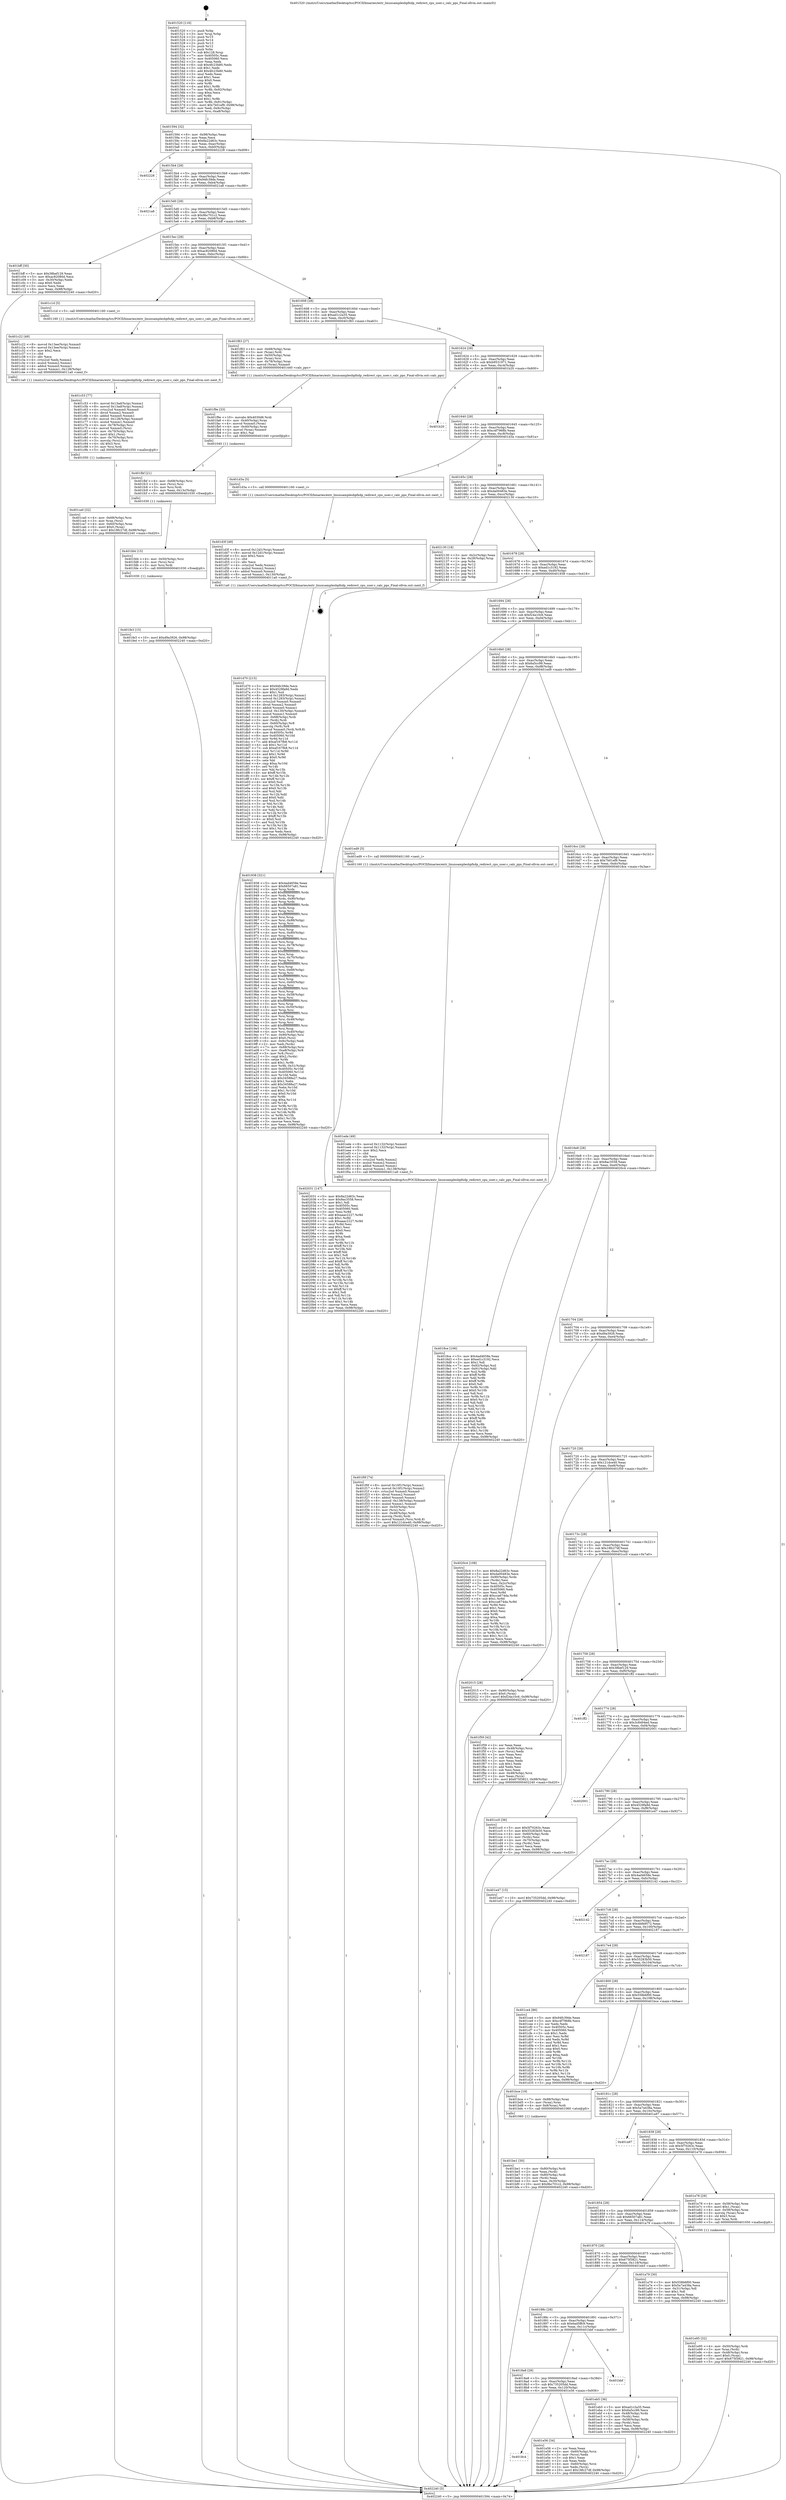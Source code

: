 digraph "0x401520" {
  label = "0x401520 (/mnt/c/Users/mathe/Desktop/tcc/POCII/binaries/extr_linuxsamplesbpfxdp_redirect_cpu_user.c_calc_pps_Final-ollvm.out::main(0))"
  labelloc = "t"
  node[shape=record]

  Entry [label="",width=0.3,height=0.3,shape=circle,fillcolor=black,style=filled]
  "0x401594" [label="{
     0x401594 [32]\l
     | [instrs]\l
     &nbsp;&nbsp;0x401594 \<+6\>: mov -0x98(%rbp),%eax\l
     &nbsp;&nbsp;0x40159a \<+2\>: mov %eax,%ecx\l
     &nbsp;&nbsp;0x40159c \<+6\>: sub $0x8a22d63c,%ecx\l
     &nbsp;&nbsp;0x4015a2 \<+6\>: mov %eax,-0xac(%rbp)\l
     &nbsp;&nbsp;0x4015a8 \<+6\>: mov %ecx,-0xb0(%rbp)\l
     &nbsp;&nbsp;0x4015ae \<+6\>: je 0000000000402228 \<main+0xd08\>\l
  }"]
  "0x402228" [label="{
     0x402228\l
  }", style=dashed]
  "0x4015b4" [label="{
     0x4015b4 [28]\l
     | [instrs]\l
     &nbsp;&nbsp;0x4015b4 \<+5\>: jmp 00000000004015b9 \<main+0x99\>\l
     &nbsp;&nbsp;0x4015b9 \<+6\>: mov -0xac(%rbp),%eax\l
     &nbsp;&nbsp;0x4015bf \<+5\>: sub $0x94fc39de,%eax\l
     &nbsp;&nbsp;0x4015c4 \<+6\>: mov %eax,-0xb4(%rbp)\l
     &nbsp;&nbsp;0x4015ca \<+6\>: je 00000000004021a8 \<main+0xc88\>\l
  }"]
  Exit [label="",width=0.3,height=0.3,shape=circle,fillcolor=black,style=filled,peripheries=2]
  "0x4021a8" [label="{
     0x4021a8\l
  }", style=dashed]
  "0x4015d0" [label="{
     0x4015d0 [28]\l
     | [instrs]\l
     &nbsp;&nbsp;0x4015d0 \<+5\>: jmp 00000000004015d5 \<main+0xb5\>\l
     &nbsp;&nbsp;0x4015d5 \<+6\>: mov -0xac(%rbp),%eax\l
     &nbsp;&nbsp;0x4015db \<+5\>: sub $0x9bc701c2,%eax\l
     &nbsp;&nbsp;0x4015e0 \<+6\>: mov %eax,-0xb8(%rbp)\l
     &nbsp;&nbsp;0x4015e6 \<+6\>: je 0000000000401bff \<main+0x6df\>\l
  }"]
  "0x401fe3" [label="{
     0x401fe3 [15]\l
     | [instrs]\l
     &nbsp;&nbsp;0x401fe3 \<+10\>: movl $0xd9a3926,-0x98(%rbp)\l
     &nbsp;&nbsp;0x401fed \<+5\>: jmp 0000000000402240 \<main+0xd20\>\l
  }"]
  "0x401bff" [label="{
     0x401bff [30]\l
     | [instrs]\l
     &nbsp;&nbsp;0x401bff \<+5\>: mov $0x38bef129,%eax\l
     &nbsp;&nbsp;0x401c04 \<+5\>: mov $0xac82080d,%ecx\l
     &nbsp;&nbsp;0x401c09 \<+3\>: mov -0x30(%rbp),%edx\l
     &nbsp;&nbsp;0x401c0c \<+3\>: cmp $0x0,%edx\l
     &nbsp;&nbsp;0x401c0f \<+3\>: cmove %ecx,%eax\l
     &nbsp;&nbsp;0x401c12 \<+6\>: mov %eax,-0x98(%rbp)\l
     &nbsp;&nbsp;0x401c18 \<+5\>: jmp 0000000000402240 \<main+0xd20\>\l
  }"]
  "0x4015ec" [label="{
     0x4015ec [28]\l
     | [instrs]\l
     &nbsp;&nbsp;0x4015ec \<+5\>: jmp 00000000004015f1 \<main+0xd1\>\l
     &nbsp;&nbsp;0x4015f1 \<+6\>: mov -0xac(%rbp),%eax\l
     &nbsp;&nbsp;0x4015f7 \<+5\>: sub $0xac82080d,%eax\l
     &nbsp;&nbsp;0x4015fc \<+6\>: mov %eax,-0xbc(%rbp)\l
     &nbsp;&nbsp;0x401602 \<+6\>: je 0000000000401c1d \<main+0x6fd\>\l
  }"]
  "0x401fd4" [label="{
     0x401fd4 [15]\l
     | [instrs]\l
     &nbsp;&nbsp;0x401fd4 \<+4\>: mov -0x50(%rbp),%rsi\l
     &nbsp;&nbsp;0x401fd8 \<+3\>: mov (%rsi),%rsi\l
     &nbsp;&nbsp;0x401fdb \<+3\>: mov %rsi,%rdi\l
     &nbsp;&nbsp;0x401fde \<+5\>: call 0000000000401030 \<free@plt\>\l
     | [calls]\l
     &nbsp;&nbsp;0x401030 \{1\} (unknown)\l
  }"]
  "0x401c1d" [label="{
     0x401c1d [5]\l
     | [instrs]\l
     &nbsp;&nbsp;0x401c1d \<+5\>: call 0000000000401160 \<next_i\>\l
     | [calls]\l
     &nbsp;&nbsp;0x401160 \{1\} (/mnt/c/Users/mathe/Desktop/tcc/POCII/binaries/extr_linuxsamplesbpfxdp_redirect_cpu_user.c_calc_pps_Final-ollvm.out::next_i)\l
  }"]
  "0x401608" [label="{
     0x401608 [28]\l
     | [instrs]\l
     &nbsp;&nbsp;0x401608 \<+5\>: jmp 000000000040160d \<main+0xed\>\l
     &nbsp;&nbsp;0x40160d \<+6\>: mov -0xac(%rbp),%eax\l
     &nbsp;&nbsp;0x401613 \<+5\>: sub $0xad1c2a35,%eax\l
     &nbsp;&nbsp;0x401618 \<+6\>: mov %eax,-0xc0(%rbp)\l
     &nbsp;&nbsp;0x40161e \<+6\>: je 0000000000401f83 \<main+0xa63\>\l
  }"]
  "0x401fbf" [label="{
     0x401fbf [21]\l
     | [instrs]\l
     &nbsp;&nbsp;0x401fbf \<+4\>: mov -0x68(%rbp),%rsi\l
     &nbsp;&nbsp;0x401fc3 \<+3\>: mov (%rsi),%rsi\l
     &nbsp;&nbsp;0x401fc6 \<+3\>: mov %rsi,%rdi\l
     &nbsp;&nbsp;0x401fc9 \<+6\>: mov %eax,-0x13c(%rbp)\l
     &nbsp;&nbsp;0x401fcf \<+5\>: call 0000000000401030 \<free@plt\>\l
     | [calls]\l
     &nbsp;&nbsp;0x401030 \{1\} (unknown)\l
  }"]
  "0x401f83" [label="{
     0x401f83 [27]\l
     | [instrs]\l
     &nbsp;&nbsp;0x401f83 \<+4\>: mov -0x68(%rbp),%rax\l
     &nbsp;&nbsp;0x401f87 \<+3\>: mov (%rax),%rdi\l
     &nbsp;&nbsp;0x401f8a \<+4\>: mov -0x50(%rbp),%rax\l
     &nbsp;&nbsp;0x401f8e \<+3\>: mov (%rax),%rsi\l
     &nbsp;&nbsp;0x401f91 \<+4\>: mov -0x78(%rbp),%rax\l
     &nbsp;&nbsp;0x401f95 \<+4\>: movsd (%rax),%xmm0\l
     &nbsp;&nbsp;0x401f99 \<+5\>: call 0000000000401440 \<calc_pps\>\l
     | [calls]\l
     &nbsp;&nbsp;0x401440 \{1\} (/mnt/c/Users/mathe/Desktop/tcc/POCII/binaries/extr_linuxsamplesbpfxdp_redirect_cpu_user.c_calc_pps_Final-ollvm.out::calc_pps)\l
  }"]
  "0x401624" [label="{
     0x401624 [28]\l
     | [instrs]\l
     &nbsp;&nbsp;0x401624 \<+5\>: jmp 0000000000401629 \<main+0x109\>\l
     &nbsp;&nbsp;0x401629 \<+6\>: mov -0xac(%rbp),%eax\l
     &nbsp;&nbsp;0x40162f \<+5\>: sub $0xb9531971,%eax\l
     &nbsp;&nbsp;0x401634 \<+6\>: mov %eax,-0xc4(%rbp)\l
     &nbsp;&nbsp;0x40163a \<+6\>: je 0000000000401b20 \<main+0x600\>\l
  }"]
  "0x401f9e" [label="{
     0x401f9e [33]\l
     | [instrs]\l
     &nbsp;&nbsp;0x401f9e \<+10\>: movabs $0x4030d6,%rdi\l
     &nbsp;&nbsp;0x401fa8 \<+4\>: mov -0x40(%rbp),%rax\l
     &nbsp;&nbsp;0x401fac \<+4\>: movsd %xmm0,(%rax)\l
     &nbsp;&nbsp;0x401fb0 \<+4\>: mov -0x40(%rbp),%rax\l
     &nbsp;&nbsp;0x401fb4 \<+4\>: movsd (%rax),%xmm0\l
     &nbsp;&nbsp;0x401fb8 \<+2\>: mov $0x1,%al\l
     &nbsp;&nbsp;0x401fba \<+5\>: call 0000000000401040 \<printf@plt\>\l
     | [calls]\l
     &nbsp;&nbsp;0x401040 \{1\} (unknown)\l
  }"]
  "0x401b20" [label="{
     0x401b20\l
  }", style=dashed]
  "0x401640" [label="{
     0x401640 [28]\l
     | [instrs]\l
     &nbsp;&nbsp;0x401640 \<+5\>: jmp 0000000000401645 \<main+0x125\>\l
     &nbsp;&nbsp;0x401645 \<+6\>: mov -0xac(%rbp),%eax\l
     &nbsp;&nbsp;0x40164b \<+5\>: sub $0xc4f7968b,%eax\l
     &nbsp;&nbsp;0x401650 \<+6\>: mov %eax,-0xc8(%rbp)\l
     &nbsp;&nbsp;0x401656 \<+6\>: je 0000000000401d3a \<main+0x81a\>\l
  }"]
  "0x401f0f" [label="{
     0x401f0f [74]\l
     | [instrs]\l
     &nbsp;&nbsp;0x401f0f \<+8\>: movsd 0x10f1(%rip),%xmm1\l
     &nbsp;&nbsp;0x401f17 \<+8\>: movsd 0x10f1(%rip),%xmm2\l
     &nbsp;&nbsp;0x401f1f \<+4\>: cvtss2sd %xmm0,%xmm0\l
     &nbsp;&nbsp;0x401f23 \<+4\>: divsd %xmm2,%xmm0\l
     &nbsp;&nbsp;0x401f27 \<+4\>: addsd %xmm0,%xmm1\l
     &nbsp;&nbsp;0x401f2b \<+8\>: movsd -0x138(%rbp),%xmm0\l
     &nbsp;&nbsp;0x401f33 \<+4\>: mulsd %xmm1,%xmm0\l
     &nbsp;&nbsp;0x401f37 \<+4\>: mov -0x50(%rbp),%rsi\l
     &nbsp;&nbsp;0x401f3b \<+3\>: mov (%rsi),%rsi\l
     &nbsp;&nbsp;0x401f3e \<+4\>: mov -0x48(%rbp),%rdi\l
     &nbsp;&nbsp;0x401f42 \<+3\>: movslq (%rdi),%rdi\l
     &nbsp;&nbsp;0x401f45 \<+5\>: movsd %xmm0,(%rsi,%rdi,8)\l
     &nbsp;&nbsp;0x401f4a \<+10\>: movl $0x121dce40,-0x98(%rbp)\l
     &nbsp;&nbsp;0x401f54 \<+5\>: jmp 0000000000402240 \<main+0xd20\>\l
  }"]
  "0x401d3a" [label="{
     0x401d3a [5]\l
     | [instrs]\l
     &nbsp;&nbsp;0x401d3a \<+5\>: call 0000000000401160 \<next_i\>\l
     | [calls]\l
     &nbsp;&nbsp;0x401160 \{1\} (/mnt/c/Users/mathe/Desktop/tcc/POCII/binaries/extr_linuxsamplesbpfxdp_redirect_cpu_user.c_calc_pps_Final-ollvm.out::next_i)\l
  }"]
  "0x40165c" [label="{
     0x40165c [28]\l
     | [instrs]\l
     &nbsp;&nbsp;0x40165c \<+5\>: jmp 0000000000401661 \<main+0x141\>\l
     &nbsp;&nbsp;0x401661 \<+6\>: mov -0xac(%rbp),%eax\l
     &nbsp;&nbsp;0x401667 \<+5\>: sub $0xda00483e,%eax\l
     &nbsp;&nbsp;0x40166c \<+6\>: mov %eax,-0xcc(%rbp)\l
     &nbsp;&nbsp;0x401672 \<+6\>: je 0000000000402130 \<main+0xc10\>\l
  }"]
  "0x401ede" [label="{
     0x401ede [49]\l
     | [instrs]\l
     &nbsp;&nbsp;0x401ede \<+8\>: movsd 0x1132(%rip),%xmm0\l
     &nbsp;&nbsp;0x401ee6 \<+8\>: movsd 0x1132(%rip),%xmm1\l
     &nbsp;&nbsp;0x401eee \<+5\>: mov $0x2,%ecx\l
     &nbsp;&nbsp;0x401ef3 \<+1\>: cltd\l
     &nbsp;&nbsp;0x401ef4 \<+2\>: idiv %ecx\l
     &nbsp;&nbsp;0x401ef6 \<+4\>: cvtsi2sd %edx,%xmm2\l
     &nbsp;&nbsp;0x401efa \<+4\>: mulsd %xmm2,%xmm1\l
     &nbsp;&nbsp;0x401efe \<+4\>: addsd %xmm0,%xmm1\l
     &nbsp;&nbsp;0x401f02 \<+8\>: movsd %xmm1,-0x138(%rbp)\l
     &nbsp;&nbsp;0x401f0a \<+5\>: call 00000000004011a0 \<next_f\>\l
     | [calls]\l
     &nbsp;&nbsp;0x4011a0 \{1\} (/mnt/c/Users/mathe/Desktop/tcc/POCII/binaries/extr_linuxsamplesbpfxdp_redirect_cpu_user.c_calc_pps_Final-ollvm.out::next_f)\l
  }"]
  "0x402130" [label="{
     0x402130 [18]\l
     | [instrs]\l
     &nbsp;&nbsp;0x402130 \<+3\>: mov -0x2c(%rbp),%eax\l
     &nbsp;&nbsp;0x402133 \<+4\>: lea -0x28(%rbp),%rsp\l
     &nbsp;&nbsp;0x402137 \<+1\>: pop %rbx\l
     &nbsp;&nbsp;0x402138 \<+2\>: pop %r12\l
     &nbsp;&nbsp;0x40213a \<+2\>: pop %r13\l
     &nbsp;&nbsp;0x40213c \<+2\>: pop %r14\l
     &nbsp;&nbsp;0x40213e \<+2\>: pop %r15\l
     &nbsp;&nbsp;0x402140 \<+1\>: pop %rbp\l
     &nbsp;&nbsp;0x402141 \<+1\>: ret\l
  }"]
  "0x401678" [label="{
     0x401678 [28]\l
     | [instrs]\l
     &nbsp;&nbsp;0x401678 \<+5\>: jmp 000000000040167d \<main+0x15d\>\l
     &nbsp;&nbsp;0x40167d \<+6\>: mov -0xac(%rbp),%eax\l
     &nbsp;&nbsp;0x401683 \<+5\>: sub $0xed1c3192,%eax\l
     &nbsp;&nbsp;0x401688 \<+6\>: mov %eax,-0xd0(%rbp)\l
     &nbsp;&nbsp;0x40168e \<+6\>: je 0000000000401938 \<main+0x418\>\l
  }"]
  "0x401e95" [label="{
     0x401e95 [32]\l
     | [instrs]\l
     &nbsp;&nbsp;0x401e95 \<+4\>: mov -0x50(%rbp),%rdi\l
     &nbsp;&nbsp;0x401e99 \<+3\>: mov %rax,(%rdi)\l
     &nbsp;&nbsp;0x401e9c \<+4\>: mov -0x48(%rbp),%rax\l
     &nbsp;&nbsp;0x401ea0 \<+6\>: movl $0x0,(%rax)\l
     &nbsp;&nbsp;0x401ea6 \<+10\>: movl $0x675f3821,-0x98(%rbp)\l
     &nbsp;&nbsp;0x401eb0 \<+5\>: jmp 0000000000402240 \<main+0xd20\>\l
  }"]
  "0x401938" [label="{
     0x401938 [321]\l
     | [instrs]\l
     &nbsp;&nbsp;0x401938 \<+5\>: mov $0x4ad4658e,%eax\l
     &nbsp;&nbsp;0x40193d \<+5\>: mov $0x66507a81,%ecx\l
     &nbsp;&nbsp;0x401942 \<+3\>: mov %rsp,%rdx\l
     &nbsp;&nbsp;0x401945 \<+4\>: add $0xfffffffffffffff0,%rdx\l
     &nbsp;&nbsp;0x401949 \<+3\>: mov %rdx,%rsp\l
     &nbsp;&nbsp;0x40194c \<+7\>: mov %rdx,-0x90(%rbp)\l
     &nbsp;&nbsp;0x401953 \<+3\>: mov %rsp,%rdx\l
     &nbsp;&nbsp;0x401956 \<+4\>: add $0xfffffffffffffff0,%rdx\l
     &nbsp;&nbsp;0x40195a \<+3\>: mov %rdx,%rsp\l
     &nbsp;&nbsp;0x40195d \<+3\>: mov %rsp,%rsi\l
     &nbsp;&nbsp;0x401960 \<+4\>: add $0xfffffffffffffff0,%rsi\l
     &nbsp;&nbsp;0x401964 \<+3\>: mov %rsi,%rsp\l
     &nbsp;&nbsp;0x401967 \<+7\>: mov %rsi,-0x88(%rbp)\l
     &nbsp;&nbsp;0x40196e \<+3\>: mov %rsp,%rsi\l
     &nbsp;&nbsp;0x401971 \<+4\>: add $0xfffffffffffffff0,%rsi\l
     &nbsp;&nbsp;0x401975 \<+3\>: mov %rsi,%rsp\l
     &nbsp;&nbsp;0x401978 \<+4\>: mov %rsi,-0x80(%rbp)\l
     &nbsp;&nbsp;0x40197c \<+3\>: mov %rsp,%rsi\l
     &nbsp;&nbsp;0x40197f \<+4\>: add $0xfffffffffffffff0,%rsi\l
     &nbsp;&nbsp;0x401983 \<+3\>: mov %rsi,%rsp\l
     &nbsp;&nbsp;0x401986 \<+4\>: mov %rsi,-0x78(%rbp)\l
     &nbsp;&nbsp;0x40198a \<+3\>: mov %rsp,%rsi\l
     &nbsp;&nbsp;0x40198d \<+4\>: add $0xfffffffffffffff0,%rsi\l
     &nbsp;&nbsp;0x401991 \<+3\>: mov %rsi,%rsp\l
     &nbsp;&nbsp;0x401994 \<+4\>: mov %rsi,-0x70(%rbp)\l
     &nbsp;&nbsp;0x401998 \<+3\>: mov %rsp,%rsi\l
     &nbsp;&nbsp;0x40199b \<+4\>: add $0xfffffffffffffff0,%rsi\l
     &nbsp;&nbsp;0x40199f \<+3\>: mov %rsi,%rsp\l
     &nbsp;&nbsp;0x4019a2 \<+4\>: mov %rsi,-0x68(%rbp)\l
     &nbsp;&nbsp;0x4019a6 \<+3\>: mov %rsp,%rsi\l
     &nbsp;&nbsp;0x4019a9 \<+4\>: add $0xfffffffffffffff0,%rsi\l
     &nbsp;&nbsp;0x4019ad \<+3\>: mov %rsi,%rsp\l
     &nbsp;&nbsp;0x4019b0 \<+4\>: mov %rsi,-0x60(%rbp)\l
     &nbsp;&nbsp;0x4019b4 \<+3\>: mov %rsp,%rsi\l
     &nbsp;&nbsp;0x4019b7 \<+4\>: add $0xfffffffffffffff0,%rsi\l
     &nbsp;&nbsp;0x4019bb \<+3\>: mov %rsi,%rsp\l
     &nbsp;&nbsp;0x4019be \<+4\>: mov %rsi,-0x58(%rbp)\l
     &nbsp;&nbsp;0x4019c2 \<+3\>: mov %rsp,%rsi\l
     &nbsp;&nbsp;0x4019c5 \<+4\>: add $0xfffffffffffffff0,%rsi\l
     &nbsp;&nbsp;0x4019c9 \<+3\>: mov %rsi,%rsp\l
     &nbsp;&nbsp;0x4019cc \<+4\>: mov %rsi,-0x50(%rbp)\l
     &nbsp;&nbsp;0x4019d0 \<+3\>: mov %rsp,%rsi\l
     &nbsp;&nbsp;0x4019d3 \<+4\>: add $0xfffffffffffffff0,%rsi\l
     &nbsp;&nbsp;0x4019d7 \<+3\>: mov %rsi,%rsp\l
     &nbsp;&nbsp;0x4019da \<+4\>: mov %rsi,-0x48(%rbp)\l
     &nbsp;&nbsp;0x4019de \<+3\>: mov %rsp,%rsi\l
     &nbsp;&nbsp;0x4019e1 \<+4\>: add $0xfffffffffffffff0,%rsi\l
     &nbsp;&nbsp;0x4019e5 \<+3\>: mov %rsi,%rsp\l
     &nbsp;&nbsp;0x4019e8 \<+4\>: mov %rsi,-0x40(%rbp)\l
     &nbsp;&nbsp;0x4019ec \<+7\>: mov -0x90(%rbp),%rsi\l
     &nbsp;&nbsp;0x4019f3 \<+6\>: movl $0x0,(%rsi)\l
     &nbsp;&nbsp;0x4019f9 \<+6\>: mov -0x9c(%rbp),%edi\l
     &nbsp;&nbsp;0x4019ff \<+2\>: mov %edi,(%rdx)\l
     &nbsp;&nbsp;0x401a01 \<+7\>: mov -0x88(%rbp),%rsi\l
     &nbsp;&nbsp;0x401a08 \<+7\>: mov -0xa8(%rbp),%r8\l
     &nbsp;&nbsp;0x401a0f \<+3\>: mov %r8,(%rsi)\l
     &nbsp;&nbsp;0x401a12 \<+3\>: cmpl $0x2,(%rdx)\l
     &nbsp;&nbsp;0x401a15 \<+4\>: setne %r9b\l
     &nbsp;&nbsp;0x401a19 \<+4\>: and $0x1,%r9b\l
     &nbsp;&nbsp;0x401a1d \<+4\>: mov %r9b,-0x31(%rbp)\l
     &nbsp;&nbsp;0x401a21 \<+8\>: mov 0x40505c,%r10d\l
     &nbsp;&nbsp;0x401a29 \<+8\>: mov 0x405060,%r11d\l
     &nbsp;&nbsp;0x401a31 \<+3\>: mov %r10d,%ebx\l
     &nbsp;&nbsp;0x401a34 \<+6\>: sub $0x34588a27,%ebx\l
     &nbsp;&nbsp;0x401a3a \<+3\>: sub $0x1,%ebx\l
     &nbsp;&nbsp;0x401a3d \<+6\>: add $0x34588a27,%ebx\l
     &nbsp;&nbsp;0x401a43 \<+4\>: imul %ebx,%r10d\l
     &nbsp;&nbsp;0x401a47 \<+4\>: and $0x1,%r10d\l
     &nbsp;&nbsp;0x401a4b \<+4\>: cmp $0x0,%r10d\l
     &nbsp;&nbsp;0x401a4f \<+4\>: sete %r9b\l
     &nbsp;&nbsp;0x401a53 \<+4\>: cmp $0xa,%r11d\l
     &nbsp;&nbsp;0x401a57 \<+4\>: setl %r14b\l
     &nbsp;&nbsp;0x401a5b \<+3\>: mov %r9b,%r15b\l
     &nbsp;&nbsp;0x401a5e \<+3\>: and %r14b,%r15b\l
     &nbsp;&nbsp;0x401a61 \<+3\>: xor %r14b,%r9b\l
     &nbsp;&nbsp;0x401a64 \<+3\>: or %r9b,%r15b\l
     &nbsp;&nbsp;0x401a67 \<+4\>: test $0x1,%r15b\l
     &nbsp;&nbsp;0x401a6b \<+3\>: cmovne %ecx,%eax\l
     &nbsp;&nbsp;0x401a6e \<+6\>: mov %eax,-0x98(%rbp)\l
     &nbsp;&nbsp;0x401a74 \<+5\>: jmp 0000000000402240 \<main+0xd20\>\l
  }"]
  "0x401694" [label="{
     0x401694 [28]\l
     | [instrs]\l
     &nbsp;&nbsp;0x401694 \<+5\>: jmp 0000000000401699 \<main+0x179\>\l
     &nbsp;&nbsp;0x401699 \<+6\>: mov -0xac(%rbp),%eax\l
     &nbsp;&nbsp;0x40169f \<+5\>: sub $0xf24a10c6,%eax\l
     &nbsp;&nbsp;0x4016a4 \<+6\>: mov %eax,-0xd4(%rbp)\l
     &nbsp;&nbsp;0x4016aa \<+6\>: je 0000000000402031 \<main+0xb11\>\l
  }"]
  "0x4018c4" [label="{
     0x4018c4\l
  }", style=dashed]
  "0x402031" [label="{
     0x402031 [147]\l
     | [instrs]\l
     &nbsp;&nbsp;0x402031 \<+5\>: mov $0x8a22d63c,%eax\l
     &nbsp;&nbsp;0x402036 \<+5\>: mov $0x8ac3558,%ecx\l
     &nbsp;&nbsp;0x40203b \<+2\>: mov $0x1,%dl\l
     &nbsp;&nbsp;0x40203d \<+7\>: mov 0x40505c,%esi\l
     &nbsp;&nbsp;0x402044 \<+7\>: mov 0x405060,%edi\l
     &nbsp;&nbsp;0x40204b \<+3\>: mov %esi,%r8d\l
     &nbsp;&nbsp;0x40204e \<+7\>: add $0xaaac2227,%r8d\l
     &nbsp;&nbsp;0x402055 \<+4\>: sub $0x1,%r8d\l
     &nbsp;&nbsp;0x402059 \<+7\>: sub $0xaaac2227,%r8d\l
     &nbsp;&nbsp;0x402060 \<+4\>: imul %r8d,%esi\l
     &nbsp;&nbsp;0x402064 \<+3\>: and $0x1,%esi\l
     &nbsp;&nbsp;0x402067 \<+3\>: cmp $0x0,%esi\l
     &nbsp;&nbsp;0x40206a \<+4\>: sete %r9b\l
     &nbsp;&nbsp;0x40206e \<+3\>: cmp $0xa,%edi\l
     &nbsp;&nbsp;0x402071 \<+4\>: setl %r10b\l
     &nbsp;&nbsp;0x402075 \<+3\>: mov %r9b,%r11b\l
     &nbsp;&nbsp;0x402078 \<+4\>: xor $0xff,%r11b\l
     &nbsp;&nbsp;0x40207c \<+3\>: mov %r10b,%bl\l
     &nbsp;&nbsp;0x40207f \<+3\>: xor $0xff,%bl\l
     &nbsp;&nbsp;0x402082 \<+3\>: xor $0x1,%dl\l
     &nbsp;&nbsp;0x402085 \<+3\>: mov %r11b,%r14b\l
     &nbsp;&nbsp;0x402088 \<+4\>: and $0xff,%r14b\l
     &nbsp;&nbsp;0x40208c \<+3\>: and %dl,%r9b\l
     &nbsp;&nbsp;0x40208f \<+3\>: mov %bl,%r15b\l
     &nbsp;&nbsp;0x402092 \<+4\>: and $0xff,%r15b\l
     &nbsp;&nbsp;0x402096 \<+3\>: and %dl,%r10b\l
     &nbsp;&nbsp;0x402099 \<+3\>: or %r9b,%r14b\l
     &nbsp;&nbsp;0x40209c \<+3\>: or %r10b,%r15b\l
     &nbsp;&nbsp;0x40209f \<+3\>: xor %r15b,%r14b\l
     &nbsp;&nbsp;0x4020a2 \<+3\>: or %bl,%r11b\l
     &nbsp;&nbsp;0x4020a5 \<+4\>: xor $0xff,%r11b\l
     &nbsp;&nbsp;0x4020a9 \<+3\>: or $0x1,%dl\l
     &nbsp;&nbsp;0x4020ac \<+3\>: and %dl,%r11b\l
     &nbsp;&nbsp;0x4020af \<+3\>: or %r11b,%r14b\l
     &nbsp;&nbsp;0x4020b2 \<+4\>: test $0x1,%r14b\l
     &nbsp;&nbsp;0x4020b6 \<+3\>: cmovne %ecx,%eax\l
     &nbsp;&nbsp;0x4020b9 \<+6\>: mov %eax,-0x98(%rbp)\l
     &nbsp;&nbsp;0x4020bf \<+5\>: jmp 0000000000402240 \<main+0xd20\>\l
  }"]
  "0x4016b0" [label="{
     0x4016b0 [28]\l
     | [instrs]\l
     &nbsp;&nbsp;0x4016b0 \<+5\>: jmp 00000000004016b5 \<main+0x195\>\l
     &nbsp;&nbsp;0x4016b5 \<+6\>: mov -0xac(%rbp),%eax\l
     &nbsp;&nbsp;0x4016bb \<+5\>: sub $0x6a5cc99,%eax\l
     &nbsp;&nbsp;0x4016c0 \<+6\>: mov %eax,-0xd8(%rbp)\l
     &nbsp;&nbsp;0x4016c6 \<+6\>: je 0000000000401ed9 \<main+0x9b9\>\l
  }"]
  "0x401e56" [label="{
     0x401e56 [34]\l
     | [instrs]\l
     &nbsp;&nbsp;0x401e56 \<+2\>: xor %eax,%eax\l
     &nbsp;&nbsp;0x401e58 \<+4\>: mov -0x60(%rbp),%rcx\l
     &nbsp;&nbsp;0x401e5c \<+2\>: mov (%rcx),%edx\l
     &nbsp;&nbsp;0x401e5e \<+3\>: sub $0x1,%eax\l
     &nbsp;&nbsp;0x401e61 \<+2\>: sub %eax,%edx\l
     &nbsp;&nbsp;0x401e63 \<+4\>: mov -0x60(%rbp),%rcx\l
     &nbsp;&nbsp;0x401e67 \<+2\>: mov %edx,(%rcx)\l
     &nbsp;&nbsp;0x401e69 \<+10\>: movl $0x18fc27df,-0x98(%rbp)\l
     &nbsp;&nbsp;0x401e73 \<+5\>: jmp 0000000000402240 \<main+0xd20\>\l
  }"]
  "0x401ed9" [label="{
     0x401ed9 [5]\l
     | [instrs]\l
     &nbsp;&nbsp;0x401ed9 \<+5\>: call 0000000000401160 \<next_i\>\l
     | [calls]\l
     &nbsp;&nbsp;0x401160 \{1\} (/mnt/c/Users/mathe/Desktop/tcc/POCII/binaries/extr_linuxsamplesbpfxdp_redirect_cpu_user.c_calc_pps_Final-ollvm.out::next_i)\l
  }"]
  "0x4016cc" [label="{
     0x4016cc [28]\l
     | [instrs]\l
     &nbsp;&nbsp;0x4016cc \<+5\>: jmp 00000000004016d1 \<main+0x1b1\>\l
     &nbsp;&nbsp;0x4016d1 \<+6\>: mov -0xac(%rbp),%eax\l
     &nbsp;&nbsp;0x4016d7 \<+5\>: sub $0x7b01ef9,%eax\l
     &nbsp;&nbsp;0x4016dc \<+6\>: mov %eax,-0xdc(%rbp)\l
     &nbsp;&nbsp;0x4016e2 \<+6\>: je 00000000004018ce \<main+0x3ae\>\l
  }"]
  "0x4018a8" [label="{
     0x4018a8 [28]\l
     | [instrs]\l
     &nbsp;&nbsp;0x4018a8 \<+5\>: jmp 00000000004018ad \<main+0x38d\>\l
     &nbsp;&nbsp;0x4018ad \<+6\>: mov -0xac(%rbp),%eax\l
     &nbsp;&nbsp;0x4018b3 \<+5\>: sub $0x735205dd,%eax\l
     &nbsp;&nbsp;0x4018b8 \<+6\>: mov %eax,-0x120(%rbp)\l
     &nbsp;&nbsp;0x4018be \<+6\>: je 0000000000401e56 \<main+0x936\>\l
  }"]
  "0x4018ce" [label="{
     0x4018ce [106]\l
     | [instrs]\l
     &nbsp;&nbsp;0x4018ce \<+5\>: mov $0x4ad4658e,%eax\l
     &nbsp;&nbsp;0x4018d3 \<+5\>: mov $0xed1c3192,%ecx\l
     &nbsp;&nbsp;0x4018d8 \<+2\>: mov $0x1,%dl\l
     &nbsp;&nbsp;0x4018da \<+7\>: mov -0x92(%rbp),%sil\l
     &nbsp;&nbsp;0x4018e1 \<+7\>: mov -0x91(%rbp),%dil\l
     &nbsp;&nbsp;0x4018e8 \<+3\>: mov %sil,%r8b\l
     &nbsp;&nbsp;0x4018eb \<+4\>: xor $0xff,%r8b\l
     &nbsp;&nbsp;0x4018ef \<+3\>: mov %dil,%r9b\l
     &nbsp;&nbsp;0x4018f2 \<+4\>: xor $0xff,%r9b\l
     &nbsp;&nbsp;0x4018f6 \<+3\>: xor $0x0,%dl\l
     &nbsp;&nbsp;0x4018f9 \<+3\>: mov %r8b,%r10b\l
     &nbsp;&nbsp;0x4018fc \<+4\>: and $0x0,%r10b\l
     &nbsp;&nbsp;0x401900 \<+3\>: and %dl,%sil\l
     &nbsp;&nbsp;0x401903 \<+3\>: mov %r9b,%r11b\l
     &nbsp;&nbsp;0x401906 \<+4\>: and $0x0,%r11b\l
     &nbsp;&nbsp;0x40190a \<+3\>: and %dl,%dil\l
     &nbsp;&nbsp;0x40190d \<+3\>: or %sil,%r10b\l
     &nbsp;&nbsp;0x401910 \<+3\>: or %dil,%r11b\l
     &nbsp;&nbsp;0x401913 \<+3\>: xor %r11b,%r10b\l
     &nbsp;&nbsp;0x401916 \<+3\>: or %r9b,%r8b\l
     &nbsp;&nbsp;0x401919 \<+4\>: xor $0xff,%r8b\l
     &nbsp;&nbsp;0x40191d \<+3\>: or $0x0,%dl\l
     &nbsp;&nbsp;0x401920 \<+3\>: and %dl,%r8b\l
     &nbsp;&nbsp;0x401923 \<+3\>: or %r8b,%r10b\l
     &nbsp;&nbsp;0x401926 \<+4\>: test $0x1,%r10b\l
     &nbsp;&nbsp;0x40192a \<+3\>: cmovne %ecx,%eax\l
     &nbsp;&nbsp;0x40192d \<+6\>: mov %eax,-0x98(%rbp)\l
     &nbsp;&nbsp;0x401933 \<+5\>: jmp 0000000000402240 \<main+0xd20\>\l
  }"]
  "0x4016e8" [label="{
     0x4016e8 [28]\l
     | [instrs]\l
     &nbsp;&nbsp;0x4016e8 \<+5\>: jmp 00000000004016ed \<main+0x1cd\>\l
     &nbsp;&nbsp;0x4016ed \<+6\>: mov -0xac(%rbp),%eax\l
     &nbsp;&nbsp;0x4016f3 \<+5\>: sub $0x8ac3558,%eax\l
     &nbsp;&nbsp;0x4016f8 \<+6\>: mov %eax,-0xe0(%rbp)\l
     &nbsp;&nbsp;0x4016fe \<+6\>: je 00000000004020c4 \<main+0xba4\>\l
  }"]
  "0x402240" [label="{
     0x402240 [5]\l
     | [instrs]\l
     &nbsp;&nbsp;0x402240 \<+5\>: jmp 0000000000401594 \<main+0x74\>\l
  }"]
  "0x401520" [label="{
     0x401520 [116]\l
     | [instrs]\l
     &nbsp;&nbsp;0x401520 \<+1\>: push %rbp\l
     &nbsp;&nbsp;0x401521 \<+3\>: mov %rsp,%rbp\l
     &nbsp;&nbsp;0x401524 \<+2\>: push %r15\l
     &nbsp;&nbsp;0x401526 \<+2\>: push %r14\l
     &nbsp;&nbsp;0x401528 \<+2\>: push %r13\l
     &nbsp;&nbsp;0x40152a \<+2\>: push %r12\l
     &nbsp;&nbsp;0x40152c \<+1\>: push %rbx\l
     &nbsp;&nbsp;0x40152d \<+7\>: sub $0x128,%rsp\l
     &nbsp;&nbsp;0x401534 \<+7\>: mov 0x40505c,%eax\l
     &nbsp;&nbsp;0x40153b \<+7\>: mov 0x405060,%ecx\l
     &nbsp;&nbsp;0x401542 \<+2\>: mov %eax,%edx\l
     &nbsp;&nbsp;0x401544 \<+6\>: sub $0x4fc23b80,%edx\l
     &nbsp;&nbsp;0x40154a \<+3\>: sub $0x1,%edx\l
     &nbsp;&nbsp;0x40154d \<+6\>: add $0x4fc23b80,%edx\l
     &nbsp;&nbsp;0x401553 \<+3\>: imul %edx,%eax\l
     &nbsp;&nbsp;0x401556 \<+3\>: and $0x1,%eax\l
     &nbsp;&nbsp;0x401559 \<+3\>: cmp $0x0,%eax\l
     &nbsp;&nbsp;0x40155c \<+4\>: sete %r8b\l
     &nbsp;&nbsp;0x401560 \<+4\>: and $0x1,%r8b\l
     &nbsp;&nbsp;0x401564 \<+7\>: mov %r8b,-0x92(%rbp)\l
     &nbsp;&nbsp;0x40156b \<+3\>: cmp $0xa,%ecx\l
     &nbsp;&nbsp;0x40156e \<+4\>: setl %r8b\l
     &nbsp;&nbsp;0x401572 \<+4\>: and $0x1,%r8b\l
     &nbsp;&nbsp;0x401576 \<+7\>: mov %r8b,-0x91(%rbp)\l
     &nbsp;&nbsp;0x40157d \<+10\>: movl $0x7b01ef9,-0x98(%rbp)\l
     &nbsp;&nbsp;0x401587 \<+6\>: mov %edi,-0x9c(%rbp)\l
     &nbsp;&nbsp;0x40158d \<+7\>: mov %rsi,-0xa8(%rbp)\l
  }"]
  "0x401bbf" [label="{
     0x401bbf\l
  }", style=dashed]
  "0x40188c" [label="{
     0x40188c [28]\l
     | [instrs]\l
     &nbsp;&nbsp;0x40188c \<+5\>: jmp 0000000000401891 \<main+0x371\>\l
     &nbsp;&nbsp;0x401891 \<+6\>: mov -0xac(%rbp),%eax\l
     &nbsp;&nbsp;0x401897 \<+5\>: sub $0x6ad5ffc9,%eax\l
     &nbsp;&nbsp;0x40189c \<+6\>: mov %eax,-0x11c(%rbp)\l
     &nbsp;&nbsp;0x4018a2 \<+6\>: je 0000000000401bbf \<main+0x69f\>\l
  }"]
  "0x4020c4" [label="{
     0x4020c4 [108]\l
     | [instrs]\l
     &nbsp;&nbsp;0x4020c4 \<+5\>: mov $0x8a22d63c,%eax\l
     &nbsp;&nbsp;0x4020c9 \<+5\>: mov $0xda00483e,%ecx\l
     &nbsp;&nbsp;0x4020ce \<+7\>: mov -0x90(%rbp),%rdx\l
     &nbsp;&nbsp;0x4020d5 \<+2\>: mov (%rdx),%esi\l
     &nbsp;&nbsp;0x4020d7 \<+3\>: mov %esi,-0x2c(%rbp)\l
     &nbsp;&nbsp;0x4020da \<+7\>: mov 0x40505c,%esi\l
     &nbsp;&nbsp;0x4020e1 \<+7\>: mov 0x405060,%edi\l
     &nbsp;&nbsp;0x4020e8 \<+3\>: mov %esi,%r8d\l
     &nbsp;&nbsp;0x4020eb \<+7\>: add $0xcca674da,%r8d\l
     &nbsp;&nbsp;0x4020f2 \<+4\>: sub $0x1,%r8d\l
     &nbsp;&nbsp;0x4020f6 \<+7\>: sub $0xcca674da,%r8d\l
     &nbsp;&nbsp;0x4020fd \<+4\>: imul %r8d,%esi\l
     &nbsp;&nbsp;0x402101 \<+3\>: and $0x1,%esi\l
     &nbsp;&nbsp;0x402104 \<+3\>: cmp $0x0,%esi\l
     &nbsp;&nbsp;0x402107 \<+4\>: sete %r9b\l
     &nbsp;&nbsp;0x40210b \<+3\>: cmp $0xa,%edi\l
     &nbsp;&nbsp;0x40210e \<+4\>: setl %r10b\l
     &nbsp;&nbsp;0x402112 \<+3\>: mov %r9b,%r11b\l
     &nbsp;&nbsp;0x402115 \<+3\>: and %r10b,%r11b\l
     &nbsp;&nbsp;0x402118 \<+3\>: xor %r10b,%r9b\l
     &nbsp;&nbsp;0x40211b \<+3\>: or %r9b,%r11b\l
     &nbsp;&nbsp;0x40211e \<+4\>: test $0x1,%r11b\l
     &nbsp;&nbsp;0x402122 \<+3\>: cmovne %ecx,%eax\l
     &nbsp;&nbsp;0x402125 \<+6\>: mov %eax,-0x98(%rbp)\l
     &nbsp;&nbsp;0x40212b \<+5\>: jmp 0000000000402240 \<main+0xd20\>\l
  }"]
  "0x401704" [label="{
     0x401704 [28]\l
     | [instrs]\l
     &nbsp;&nbsp;0x401704 \<+5\>: jmp 0000000000401709 \<main+0x1e9\>\l
     &nbsp;&nbsp;0x401709 \<+6\>: mov -0xac(%rbp),%eax\l
     &nbsp;&nbsp;0x40170f \<+5\>: sub $0xd9a3926,%eax\l
     &nbsp;&nbsp;0x401714 \<+6\>: mov %eax,-0xe4(%rbp)\l
     &nbsp;&nbsp;0x40171a \<+6\>: je 0000000000402015 \<main+0xaf5\>\l
  }"]
  "0x401eb5" [label="{
     0x401eb5 [36]\l
     | [instrs]\l
     &nbsp;&nbsp;0x401eb5 \<+5\>: mov $0xad1c2a35,%eax\l
     &nbsp;&nbsp;0x401eba \<+5\>: mov $0x6a5cc99,%ecx\l
     &nbsp;&nbsp;0x401ebf \<+4\>: mov -0x48(%rbp),%rdx\l
     &nbsp;&nbsp;0x401ec3 \<+2\>: mov (%rdx),%esi\l
     &nbsp;&nbsp;0x401ec5 \<+4\>: mov -0x58(%rbp),%rdx\l
     &nbsp;&nbsp;0x401ec9 \<+2\>: cmp (%rdx),%esi\l
     &nbsp;&nbsp;0x401ecb \<+3\>: cmovl %ecx,%eax\l
     &nbsp;&nbsp;0x401ece \<+6\>: mov %eax,-0x98(%rbp)\l
     &nbsp;&nbsp;0x401ed4 \<+5\>: jmp 0000000000402240 \<main+0xd20\>\l
  }"]
  "0x402015" [label="{
     0x402015 [28]\l
     | [instrs]\l
     &nbsp;&nbsp;0x402015 \<+7\>: mov -0x90(%rbp),%rax\l
     &nbsp;&nbsp;0x40201c \<+6\>: movl $0x0,(%rax)\l
     &nbsp;&nbsp;0x402022 \<+10\>: movl $0xf24a10c6,-0x98(%rbp)\l
     &nbsp;&nbsp;0x40202c \<+5\>: jmp 0000000000402240 \<main+0xd20\>\l
  }"]
  "0x401720" [label="{
     0x401720 [28]\l
     | [instrs]\l
     &nbsp;&nbsp;0x401720 \<+5\>: jmp 0000000000401725 \<main+0x205\>\l
     &nbsp;&nbsp;0x401725 \<+6\>: mov -0xac(%rbp),%eax\l
     &nbsp;&nbsp;0x40172b \<+5\>: sub $0x121dce40,%eax\l
     &nbsp;&nbsp;0x401730 \<+6\>: mov %eax,-0xe8(%rbp)\l
     &nbsp;&nbsp;0x401736 \<+6\>: je 0000000000401f59 \<main+0xa39\>\l
  }"]
  "0x401d70" [label="{
     0x401d70 [215]\l
     | [instrs]\l
     &nbsp;&nbsp;0x401d70 \<+5\>: mov $0x94fc39de,%ecx\l
     &nbsp;&nbsp;0x401d75 \<+5\>: mov $0x4529fa9d,%edx\l
     &nbsp;&nbsp;0x401d7a \<+3\>: mov $0x1,%sil\l
     &nbsp;&nbsp;0x401d7d \<+8\>: movsd 0x1283(%rip),%xmm1\l
     &nbsp;&nbsp;0x401d85 \<+8\>: movsd 0x1283(%rip),%xmm2\l
     &nbsp;&nbsp;0x401d8d \<+4\>: cvtss2sd %xmm0,%xmm0\l
     &nbsp;&nbsp;0x401d91 \<+4\>: divsd %xmm2,%xmm0\l
     &nbsp;&nbsp;0x401d95 \<+4\>: addsd %xmm0,%xmm1\l
     &nbsp;&nbsp;0x401d99 \<+8\>: movsd -0x130(%rbp),%xmm0\l
     &nbsp;&nbsp;0x401da1 \<+4\>: mulsd %xmm1,%xmm0\l
     &nbsp;&nbsp;0x401da5 \<+4\>: mov -0x68(%rbp),%rdi\l
     &nbsp;&nbsp;0x401da9 \<+3\>: mov (%rdi),%rdi\l
     &nbsp;&nbsp;0x401dac \<+4\>: mov -0x60(%rbp),%r8\l
     &nbsp;&nbsp;0x401db0 \<+3\>: movslq (%r8),%r8\l
     &nbsp;&nbsp;0x401db3 \<+6\>: movsd %xmm0,(%rdi,%r8,8)\l
     &nbsp;&nbsp;0x401db9 \<+8\>: mov 0x40505c,%r9d\l
     &nbsp;&nbsp;0x401dc1 \<+8\>: mov 0x405060,%r10d\l
     &nbsp;&nbsp;0x401dc9 \<+3\>: mov %r9d,%r11d\l
     &nbsp;&nbsp;0x401dcc \<+7\>: add $0xaf167fb8,%r11d\l
     &nbsp;&nbsp;0x401dd3 \<+4\>: sub $0x1,%r11d\l
     &nbsp;&nbsp;0x401dd7 \<+7\>: sub $0xaf167fb8,%r11d\l
     &nbsp;&nbsp;0x401dde \<+4\>: imul %r11d,%r9d\l
     &nbsp;&nbsp;0x401de2 \<+4\>: and $0x1,%r9d\l
     &nbsp;&nbsp;0x401de6 \<+4\>: cmp $0x0,%r9d\l
     &nbsp;&nbsp;0x401dea \<+3\>: sete %bl\l
     &nbsp;&nbsp;0x401ded \<+4\>: cmp $0xa,%r10d\l
     &nbsp;&nbsp;0x401df1 \<+4\>: setl %r14b\l
     &nbsp;&nbsp;0x401df5 \<+3\>: mov %bl,%r15b\l
     &nbsp;&nbsp;0x401df8 \<+4\>: xor $0xff,%r15b\l
     &nbsp;&nbsp;0x401dfc \<+3\>: mov %r14b,%r12b\l
     &nbsp;&nbsp;0x401dff \<+4\>: xor $0xff,%r12b\l
     &nbsp;&nbsp;0x401e03 \<+4\>: xor $0x0,%sil\l
     &nbsp;&nbsp;0x401e07 \<+3\>: mov %r15b,%r13b\l
     &nbsp;&nbsp;0x401e0a \<+4\>: and $0x0,%r13b\l
     &nbsp;&nbsp;0x401e0e \<+3\>: and %sil,%bl\l
     &nbsp;&nbsp;0x401e11 \<+3\>: mov %r12b,%dil\l
     &nbsp;&nbsp;0x401e14 \<+4\>: and $0x0,%dil\l
     &nbsp;&nbsp;0x401e18 \<+3\>: and %sil,%r14b\l
     &nbsp;&nbsp;0x401e1b \<+3\>: or %bl,%r13b\l
     &nbsp;&nbsp;0x401e1e \<+3\>: or %r14b,%dil\l
     &nbsp;&nbsp;0x401e21 \<+3\>: xor %dil,%r13b\l
     &nbsp;&nbsp;0x401e24 \<+3\>: or %r12b,%r15b\l
     &nbsp;&nbsp;0x401e27 \<+4\>: xor $0xff,%r15b\l
     &nbsp;&nbsp;0x401e2b \<+4\>: or $0x0,%sil\l
     &nbsp;&nbsp;0x401e2f \<+3\>: and %sil,%r15b\l
     &nbsp;&nbsp;0x401e32 \<+3\>: or %r15b,%r13b\l
     &nbsp;&nbsp;0x401e35 \<+4\>: test $0x1,%r13b\l
     &nbsp;&nbsp;0x401e39 \<+3\>: cmovne %edx,%ecx\l
     &nbsp;&nbsp;0x401e3c \<+6\>: mov %ecx,-0x98(%rbp)\l
     &nbsp;&nbsp;0x401e42 \<+5\>: jmp 0000000000402240 \<main+0xd20\>\l
  }"]
  "0x401f59" [label="{
     0x401f59 [42]\l
     | [instrs]\l
     &nbsp;&nbsp;0x401f59 \<+2\>: xor %eax,%eax\l
     &nbsp;&nbsp;0x401f5b \<+4\>: mov -0x48(%rbp),%rcx\l
     &nbsp;&nbsp;0x401f5f \<+2\>: mov (%rcx),%edx\l
     &nbsp;&nbsp;0x401f61 \<+2\>: mov %eax,%esi\l
     &nbsp;&nbsp;0x401f63 \<+2\>: sub %edx,%esi\l
     &nbsp;&nbsp;0x401f65 \<+2\>: mov %eax,%edx\l
     &nbsp;&nbsp;0x401f67 \<+3\>: sub $0x1,%edx\l
     &nbsp;&nbsp;0x401f6a \<+2\>: add %edx,%esi\l
     &nbsp;&nbsp;0x401f6c \<+2\>: sub %esi,%eax\l
     &nbsp;&nbsp;0x401f6e \<+4\>: mov -0x48(%rbp),%rcx\l
     &nbsp;&nbsp;0x401f72 \<+2\>: mov %eax,(%rcx)\l
     &nbsp;&nbsp;0x401f74 \<+10\>: movl $0x675f3821,-0x98(%rbp)\l
     &nbsp;&nbsp;0x401f7e \<+5\>: jmp 0000000000402240 \<main+0xd20\>\l
  }"]
  "0x40173c" [label="{
     0x40173c [28]\l
     | [instrs]\l
     &nbsp;&nbsp;0x40173c \<+5\>: jmp 0000000000401741 \<main+0x221\>\l
     &nbsp;&nbsp;0x401741 \<+6\>: mov -0xac(%rbp),%eax\l
     &nbsp;&nbsp;0x401747 \<+5\>: sub $0x18fc27df,%eax\l
     &nbsp;&nbsp;0x40174c \<+6\>: mov %eax,-0xec(%rbp)\l
     &nbsp;&nbsp;0x401752 \<+6\>: je 0000000000401cc0 \<main+0x7a0\>\l
  }"]
  "0x401d3f" [label="{
     0x401d3f [49]\l
     | [instrs]\l
     &nbsp;&nbsp;0x401d3f \<+8\>: movsd 0x12d1(%rip),%xmm0\l
     &nbsp;&nbsp;0x401d47 \<+8\>: movsd 0x12d1(%rip),%xmm1\l
     &nbsp;&nbsp;0x401d4f \<+5\>: mov $0x2,%ecx\l
     &nbsp;&nbsp;0x401d54 \<+1\>: cltd\l
     &nbsp;&nbsp;0x401d55 \<+2\>: idiv %ecx\l
     &nbsp;&nbsp;0x401d57 \<+4\>: cvtsi2sd %edx,%xmm2\l
     &nbsp;&nbsp;0x401d5b \<+4\>: mulsd %xmm2,%xmm1\l
     &nbsp;&nbsp;0x401d5f \<+4\>: addsd %xmm0,%xmm1\l
     &nbsp;&nbsp;0x401d63 \<+8\>: movsd %xmm1,-0x130(%rbp)\l
     &nbsp;&nbsp;0x401d6b \<+5\>: call 00000000004011a0 \<next_f\>\l
     | [calls]\l
     &nbsp;&nbsp;0x4011a0 \{1\} (/mnt/c/Users/mathe/Desktop/tcc/POCII/binaries/extr_linuxsamplesbpfxdp_redirect_cpu_user.c_calc_pps_Final-ollvm.out::next_f)\l
  }"]
  "0x401cc0" [label="{
     0x401cc0 [36]\l
     | [instrs]\l
     &nbsp;&nbsp;0x401cc0 \<+5\>: mov $0x5f70263c,%eax\l
     &nbsp;&nbsp;0x401cc5 \<+5\>: mov $0x55283b50,%ecx\l
     &nbsp;&nbsp;0x401cca \<+4\>: mov -0x60(%rbp),%rdx\l
     &nbsp;&nbsp;0x401cce \<+2\>: mov (%rdx),%esi\l
     &nbsp;&nbsp;0x401cd0 \<+4\>: mov -0x70(%rbp),%rdx\l
     &nbsp;&nbsp;0x401cd4 \<+2\>: cmp (%rdx),%esi\l
     &nbsp;&nbsp;0x401cd6 \<+3\>: cmovl %ecx,%eax\l
     &nbsp;&nbsp;0x401cd9 \<+6\>: mov %eax,-0x98(%rbp)\l
     &nbsp;&nbsp;0x401cdf \<+5\>: jmp 0000000000402240 \<main+0xd20\>\l
  }"]
  "0x401758" [label="{
     0x401758 [28]\l
     | [instrs]\l
     &nbsp;&nbsp;0x401758 \<+5\>: jmp 000000000040175d \<main+0x23d\>\l
     &nbsp;&nbsp;0x40175d \<+6\>: mov -0xac(%rbp),%eax\l
     &nbsp;&nbsp;0x401763 \<+5\>: sub $0x38bef129,%eax\l
     &nbsp;&nbsp;0x401768 \<+6\>: mov %eax,-0xf0(%rbp)\l
     &nbsp;&nbsp;0x40176e \<+6\>: je 0000000000401ff2 \<main+0xad2\>\l
  }"]
  "0x401ca0" [label="{
     0x401ca0 [32]\l
     | [instrs]\l
     &nbsp;&nbsp;0x401ca0 \<+4\>: mov -0x68(%rbp),%rsi\l
     &nbsp;&nbsp;0x401ca4 \<+3\>: mov %rax,(%rsi)\l
     &nbsp;&nbsp;0x401ca7 \<+4\>: mov -0x60(%rbp),%rax\l
     &nbsp;&nbsp;0x401cab \<+6\>: movl $0x0,(%rax)\l
     &nbsp;&nbsp;0x401cb1 \<+10\>: movl $0x18fc27df,-0x98(%rbp)\l
     &nbsp;&nbsp;0x401cbb \<+5\>: jmp 0000000000402240 \<main+0xd20\>\l
  }"]
  "0x401ff2" [label="{
     0x401ff2\l
  }", style=dashed]
  "0x401774" [label="{
     0x401774 [28]\l
     | [instrs]\l
     &nbsp;&nbsp;0x401774 \<+5\>: jmp 0000000000401779 \<main+0x259\>\l
     &nbsp;&nbsp;0x401779 \<+6\>: mov -0xac(%rbp),%eax\l
     &nbsp;&nbsp;0x40177f \<+5\>: sub $0x3c8494ed,%eax\l
     &nbsp;&nbsp;0x401784 \<+6\>: mov %eax,-0xf4(%rbp)\l
     &nbsp;&nbsp;0x40178a \<+6\>: je 0000000000402001 \<main+0xae1\>\l
  }"]
  "0x401c53" [label="{
     0x401c53 [77]\l
     | [instrs]\l
     &nbsp;&nbsp;0x401c53 \<+8\>: movsd 0x13ad(%rip),%xmm1\l
     &nbsp;&nbsp;0x401c5b \<+8\>: movsd 0x13ad(%rip),%xmm2\l
     &nbsp;&nbsp;0x401c63 \<+4\>: cvtss2sd %xmm0,%xmm0\l
     &nbsp;&nbsp;0x401c67 \<+4\>: divsd %xmm2,%xmm0\l
     &nbsp;&nbsp;0x401c6b \<+4\>: addsd %xmm0,%xmm1\l
     &nbsp;&nbsp;0x401c6f \<+8\>: movsd -0x128(%rbp),%xmm0\l
     &nbsp;&nbsp;0x401c77 \<+4\>: mulsd %xmm1,%xmm0\l
     &nbsp;&nbsp;0x401c7b \<+4\>: mov -0x78(%rbp),%rsi\l
     &nbsp;&nbsp;0x401c7f \<+4\>: movsd %xmm0,(%rsi)\l
     &nbsp;&nbsp;0x401c83 \<+4\>: mov -0x70(%rbp),%rsi\l
     &nbsp;&nbsp;0x401c87 \<+6\>: movl $0x1,(%rsi)\l
     &nbsp;&nbsp;0x401c8d \<+4\>: mov -0x70(%rbp),%rsi\l
     &nbsp;&nbsp;0x401c91 \<+3\>: movslq (%rsi),%rsi\l
     &nbsp;&nbsp;0x401c94 \<+4\>: shl $0x3,%rsi\l
     &nbsp;&nbsp;0x401c98 \<+3\>: mov %rsi,%rdi\l
     &nbsp;&nbsp;0x401c9b \<+5\>: call 0000000000401050 \<malloc@plt\>\l
     | [calls]\l
     &nbsp;&nbsp;0x401050 \{1\} (unknown)\l
  }"]
  "0x402001" [label="{
     0x402001\l
  }", style=dashed]
  "0x401790" [label="{
     0x401790 [28]\l
     | [instrs]\l
     &nbsp;&nbsp;0x401790 \<+5\>: jmp 0000000000401795 \<main+0x275\>\l
     &nbsp;&nbsp;0x401795 \<+6\>: mov -0xac(%rbp),%eax\l
     &nbsp;&nbsp;0x40179b \<+5\>: sub $0x4529fa9d,%eax\l
     &nbsp;&nbsp;0x4017a0 \<+6\>: mov %eax,-0xf8(%rbp)\l
     &nbsp;&nbsp;0x4017a6 \<+6\>: je 0000000000401e47 \<main+0x927\>\l
  }"]
  "0x401c22" [label="{
     0x401c22 [49]\l
     | [instrs]\l
     &nbsp;&nbsp;0x401c22 \<+8\>: movsd 0x13ee(%rip),%xmm0\l
     &nbsp;&nbsp;0x401c2a \<+8\>: movsd 0x13ee(%rip),%xmm1\l
     &nbsp;&nbsp;0x401c32 \<+5\>: mov $0x2,%ecx\l
     &nbsp;&nbsp;0x401c37 \<+1\>: cltd\l
     &nbsp;&nbsp;0x401c38 \<+2\>: idiv %ecx\l
     &nbsp;&nbsp;0x401c3a \<+4\>: cvtsi2sd %edx,%xmm2\l
     &nbsp;&nbsp;0x401c3e \<+4\>: mulsd %xmm2,%xmm1\l
     &nbsp;&nbsp;0x401c42 \<+4\>: addsd %xmm0,%xmm1\l
     &nbsp;&nbsp;0x401c46 \<+8\>: movsd %xmm1,-0x128(%rbp)\l
     &nbsp;&nbsp;0x401c4e \<+5\>: call 00000000004011a0 \<next_f\>\l
     | [calls]\l
     &nbsp;&nbsp;0x4011a0 \{1\} (/mnt/c/Users/mathe/Desktop/tcc/POCII/binaries/extr_linuxsamplesbpfxdp_redirect_cpu_user.c_calc_pps_Final-ollvm.out::next_f)\l
  }"]
  "0x401e47" [label="{
     0x401e47 [15]\l
     | [instrs]\l
     &nbsp;&nbsp;0x401e47 \<+10\>: movl $0x735205dd,-0x98(%rbp)\l
     &nbsp;&nbsp;0x401e51 \<+5\>: jmp 0000000000402240 \<main+0xd20\>\l
  }"]
  "0x4017ac" [label="{
     0x4017ac [28]\l
     | [instrs]\l
     &nbsp;&nbsp;0x4017ac \<+5\>: jmp 00000000004017b1 \<main+0x291\>\l
     &nbsp;&nbsp;0x4017b1 \<+6\>: mov -0xac(%rbp),%eax\l
     &nbsp;&nbsp;0x4017b7 \<+5\>: sub $0x4ad4658e,%eax\l
     &nbsp;&nbsp;0x4017bc \<+6\>: mov %eax,-0xfc(%rbp)\l
     &nbsp;&nbsp;0x4017c2 \<+6\>: je 0000000000402142 \<main+0xc22\>\l
  }"]
  "0x401be1" [label="{
     0x401be1 [30]\l
     | [instrs]\l
     &nbsp;&nbsp;0x401be1 \<+4\>: mov -0x80(%rbp),%rdi\l
     &nbsp;&nbsp;0x401be5 \<+2\>: mov %eax,(%rdi)\l
     &nbsp;&nbsp;0x401be7 \<+4\>: mov -0x80(%rbp),%rdi\l
     &nbsp;&nbsp;0x401beb \<+2\>: mov (%rdi),%eax\l
     &nbsp;&nbsp;0x401bed \<+3\>: mov %eax,-0x30(%rbp)\l
     &nbsp;&nbsp;0x401bf0 \<+10\>: movl $0x9bc701c2,-0x98(%rbp)\l
     &nbsp;&nbsp;0x401bfa \<+5\>: jmp 0000000000402240 \<main+0xd20\>\l
  }"]
  "0x402142" [label="{
     0x402142\l
  }", style=dashed]
  "0x4017c8" [label="{
     0x4017c8 [28]\l
     | [instrs]\l
     &nbsp;&nbsp;0x4017c8 \<+5\>: jmp 00000000004017cd \<main+0x2ad\>\l
     &nbsp;&nbsp;0x4017cd \<+6\>: mov -0xac(%rbp),%eax\l
     &nbsp;&nbsp;0x4017d3 \<+5\>: sub $0x4bfe9572,%eax\l
     &nbsp;&nbsp;0x4017d8 \<+6\>: mov %eax,-0x100(%rbp)\l
     &nbsp;&nbsp;0x4017de \<+6\>: je 0000000000402187 \<main+0xc67\>\l
  }"]
  "0x401870" [label="{
     0x401870 [28]\l
     | [instrs]\l
     &nbsp;&nbsp;0x401870 \<+5\>: jmp 0000000000401875 \<main+0x355\>\l
     &nbsp;&nbsp;0x401875 \<+6\>: mov -0xac(%rbp),%eax\l
     &nbsp;&nbsp;0x40187b \<+5\>: sub $0x675f3821,%eax\l
     &nbsp;&nbsp;0x401880 \<+6\>: mov %eax,-0x118(%rbp)\l
     &nbsp;&nbsp;0x401886 \<+6\>: je 0000000000401eb5 \<main+0x995\>\l
  }"]
  "0x402187" [label="{
     0x402187\l
  }", style=dashed]
  "0x4017e4" [label="{
     0x4017e4 [28]\l
     | [instrs]\l
     &nbsp;&nbsp;0x4017e4 \<+5\>: jmp 00000000004017e9 \<main+0x2c9\>\l
     &nbsp;&nbsp;0x4017e9 \<+6\>: mov -0xac(%rbp),%eax\l
     &nbsp;&nbsp;0x4017ef \<+5\>: sub $0x55283b50,%eax\l
     &nbsp;&nbsp;0x4017f4 \<+6\>: mov %eax,-0x104(%rbp)\l
     &nbsp;&nbsp;0x4017fa \<+6\>: je 0000000000401ce4 \<main+0x7c4\>\l
  }"]
  "0x401a79" [label="{
     0x401a79 [30]\l
     | [instrs]\l
     &nbsp;&nbsp;0x401a79 \<+5\>: mov $0x558b6f00,%eax\l
     &nbsp;&nbsp;0x401a7e \<+5\>: mov $0x5a7a438a,%ecx\l
     &nbsp;&nbsp;0x401a83 \<+3\>: mov -0x31(%rbp),%dl\l
     &nbsp;&nbsp;0x401a86 \<+3\>: test $0x1,%dl\l
     &nbsp;&nbsp;0x401a89 \<+3\>: cmovne %ecx,%eax\l
     &nbsp;&nbsp;0x401a8c \<+6\>: mov %eax,-0x98(%rbp)\l
     &nbsp;&nbsp;0x401a92 \<+5\>: jmp 0000000000402240 \<main+0xd20\>\l
  }"]
  "0x401ce4" [label="{
     0x401ce4 [86]\l
     | [instrs]\l
     &nbsp;&nbsp;0x401ce4 \<+5\>: mov $0x94fc39de,%eax\l
     &nbsp;&nbsp;0x401ce9 \<+5\>: mov $0xc4f7968b,%ecx\l
     &nbsp;&nbsp;0x401cee \<+2\>: xor %edx,%edx\l
     &nbsp;&nbsp;0x401cf0 \<+7\>: mov 0x40505c,%esi\l
     &nbsp;&nbsp;0x401cf7 \<+7\>: mov 0x405060,%edi\l
     &nbsp;&nbsp;0x401cfe \<+3\>: sub $0x1,%edx\l
     &nbsp;&nbsp;0x401d01 \<+3\>: mov %esi,%r8d\l
     &nbsp;&nbsp;0x401d04 \<+3\>: add %edx,%r8d\l
     &nbsp;&nbsp;0x401d07 \<+4\>: imul %r8d,%esi\l
     &nbsp;&nbsp;0x401d0b \<+3\>: and $0x1,%esi\l
     &nbsp;&nbsp;0x401d0e \<+3\>: cmp $0x0,%esi\l
     &nbsp;&nbsp;0x401d11 \<+4\>: sete %r9b\l
     &nbsp;&nbsp;0x401d15 \<+3\>: cmp $0xa,%edi\l
     &nbsp;&nbsp;0x401d18 \<+4\>: setl %r10b\l
     &nbsp;&nbsp;0x401d1c \<+3\>: mov %r9b,%r11b\l
     &nbsp;&nbsp;0x401d1f \<+3\>: and %r10b,%r11b\l
     &nbsp;&nbsp;0x401d22 \<+3\>: xor %r10b,%r9b\l
     &nbsp;&nbsp;0x401d25 \<+3\>: or %r9b,%r11b\l
     &nbsp;&nbsp;0x401d28 \<+4\>: test $0x1,%r11b\l
     &nbsp;&nbsp;0x401d2c \<+3\>: cmovne %ecx,%eax\l
     &nbsp;&nbsp;0x401d2f \<+6\>: mov %eax,-0x98(%rbp)\l
     &nbsp;&nbsp;0x401d35 \<+5\>: jmp 0000000000402240 \<main+0xd20\>\l
  }"]
  "0x401800" [label="{
     0x401800 [28]\l
     | [instrs]\l
     &nbsp;&nbsp;0x401800 \<+5\>: jmp 0000000000401805 \<main+0x2e5\>\l
     &nbsp;&nbsp;0x401805 \<+6\>: mov -0xac(%rbp),%eax\l
     &nbsp;&nbsp;0x40180b \<+5\>: sub $0x558b6f00,%eax\l
     &nbsp;&nbsp;0x401810 \<+6\>: mov %eax,-0x108(%rbp)\l
     &nbsp;&nbsp;0x401816 \<+6\>: je 0000000000401bce \<main+0x6ae\>\l
  }"]
  "0x401854" [label="{
     0x401854 [28]\l
     | [instrs]\l
     &nbsp;&nbsp;0x401854 \<+5\>: jmp 0000000000401859 \<main+0x339\>\l
     &nbsp;&nbsp;0x401859 \<+6\>: mov -0xac(%rbp),%eax\l
     &nbsp;&nbsp;0x40185f \<+5\>: sub $0x66507a81,%eax\l
     &nbsp;&nbsp;0x401864 \<+6\>: mov %eax,-0x114(%rbp)\l
     &nbsp;&nbsp;0x40186a \<+6\>: je 0000000000401a79 \<main+0x559\>\l
  }"]
  "0x401bce" [label="{
     0x401bce [19]\l
     | [instrs]\l
     &nbsp;&nbsp;0x401bce \<+7\>: mov -0x88(%rbp),%rax\l
     &nbsp;&nbsp;0x401bd5 \<+3\>: mov (%rax),%rax\l
     &nbsp;&nbsp;0x401bd8 \<+4\>: mov 0x8(%rax),%rdi\l
     &nbsp;&nbsp;0x401bdc \<+5\>: call 0000000000401060 \<atoi@plt\>\l
     | [calls]\l
     &nbsp;&nbsp;0x401060 \{1\} (unknown)\l
  }"]
  "0x40181c" [label="{
     0x40181c [28]\l
     | [instrs]\l
     &nbsp;&nbsp;0x40181c \<+5\>: jmp 0000000000401821 \<main+0x301\>\l
     &nbsp;&nbsp;0x401821 \<+6\>: mov -0xac(%rbp),%eax\l
     &nbsp;&nbsp;0x401827 \<+5\>: sub $0x5a7a438a,%eax\l
     &nbsp;&nbsp;0x40182c \<+6\>: mov %eax,-0x10c(%rbp)\l
     &nbsp;&nbsp;0x401832 \<+6\>: je 0000000000401a97 \<main+0x577\>\l
  }"]
  "0x401e78" [label="{
     0x401e78 [29]\l
     | [instrs]\l
     &nbsp;&nbsp;0x401e78 \<+4\>: mov -0x58(%rbp),%rax\l
     &nbsp;&nbsp;0x401e7c \<+6\>: movl $0x1,(%rax)\l
     &nbsp;&nbsp;0x401e82 \<+4\>: mov -0x58(%rbp),%rax\l
     &nbsp;&nbsp;0x401e86 \<+3\>: movslq (%rax),%rax\l
     &nbsp;&nbsp;0x401e89 \<+4\>: shl $0x3,%rax\l
     &nbsp;&nbsp;0x401e8d \<+3\>: mov %rax,%rdi\l
     &nbsp;&nbsp;0x401e90 \<+5\>: call 0000000000401050 \<malloc@plt\>\l
     | [calls]\l
     &nbsp;&nbsp;0x401050 \{1\} (unknown)\l
  }"]
  "0x401a97" [label="{
     0x401a97\l
  }", style=dashed]
  "0x401838" [label="{
     0x401838 [28]\l
     | [instrs]\l
     &nbsp;&nbsp;0x401838 \<+5\>: jmp 000000000040183d \<main+0x31d\>\l
     &nbsp;&nbsp;0x40183d \<+6\>: mov -0xac(%rbp),%eax\l
     &nbsp;&nbsp;0x401843 \<+5\>: sub $0x5f70263c,%eax\l
     &nbsp;&nbsp;0x401848 \<+6\>: mov %eax,-0x110(%rbp)\l
     &nbsp;&nbsp;0x40184e \<+6\>: je 0000000000401e78 \<main+0x958\>\l
  }"]
  Entry -> "0x401520" [label=" 1"]
  "0x401594" -> "0x402228" [label=" 0"]
  "0x401594" -> "0x4015b4" [label=" 22"]
  "0x402130" -> Exit [label=" 1"]
  "0x4015b4" -> "0x4021a8" [label=" 0"]
  "0x4015b4" -> "0x4015d0" [label=" 22"]
  "0x4020c4" -> "0x402240" [label=" 1"]
  "0x4015d0" -> "0x401bff" [label=" 1"]
  "0x4015d0" -> "0x4015ec" [label=" 21"]
  "0x402031" -> "0x402240" [label=" 1"]
  "0x4015ec" -> "0x401c1d" [label=" 1"]
  "0x4015ec" -> "0x401608" [label=" 20"]
  "0x402015" -> "0x402240" [label=" 1"]
  "0x401608" -> "0x401f83" [label=" 1"]
  "0x401608" -> "0x401624" [label=" 19"]
  "0x401fe3" -> "0x402240" [label=" 1"]
  "0x401624" -> "0x401b20" [label=" 0"]
  "0x401624" -> "0x401640" [label=" 19"]
  "0x401fd4" -> "0x401fe3" [label=" 1"]
  "0x401640" -> "0x401d3a" [label=" 1"]
  "0x401640" -> "0x40165c" [label=" 18"]
  "0x401fbf" -> "0x401fd4" [label=" 1"]
  "0x40165c" -> "0x402130" [label=" 1"]
  "0x40165c" -> "0x401678" [label=" 17"]
  "0x401f9e" -> "0x401fbf" [label=" 1"]
  "0x401678" -> "0x401938" [label=" 1"]
  "0x401678" -> "0x401694" [label=" 16"]
  "0x401f83" -> "0x401f9e" [label=" 1"]
  "0x401694" -> "0x402031" [label=" 1"]
  "0x401694" -> "0x4016b0" [label=" 15"]
  "0x401f59" -> "0x402240" [label=" 1"]
  "0x4016b0" -> "0x401ed9" [label=" 1"]
  "0x4016b0" -> "0x4016cc" [label=" 14"]
  "0x401f0f" -> "0x402240" [label=" 1"]
  "0x4016cc" -> "0x4018ce" [label=" 1"]
  "0x4016cc" -> "0x4016e8" [label=" 13"]
  "0x4018ce" -> "0x402240" [label=" 1"]
  "0x401520" -> "0x401594" [label=" 1"]
  "0x402240" -> "0x401594" [label=" 21"]
  "0x401ed9" -> "0x401ede" [label=" 1"]
  "0x401938" -> "0x402240" [label=" 1"]
  "0x401eb5" -> "0x402240" [label=" 2"]
  "0x4016e8" -> "0x4020c4" [label=" 1"]
  "0x4016e8" -> "0x401704" [label=" 12"]
  "0x401e78" -> "0x401e95" [label=" 1"]
  "0x401704" -> "0x402015" [label=" 1"]
  "0x401704" -> "0x401720" [label=" 11"]
  "0x401e56" -> "0x402240" [label=" 1"]
  "0x401720" -> "0x401f59" [label=" 1"]
  "0x401720" -> "0x40173c" [label=" 10"]
  "0x4018a8" -> "0x401e56" [label=" 1"]
  "0x40173c" -> "0x401cc0" [label=" 2"]
  "0x40173c" -> "0x401758" [label=" 8"]
  "0x401ede" -> "0x401f0f" [label=" 1"]
  "0x401758" -> "0x401ff2" [label=" 0"]
  "0x401758" -> "0x401774" [label=" 8"]
  "0x40188c" -> "0x4018a8" [label=" 1"]
  "0x401774" -> "0x402001" [label=" 0"]
  "0x401774" -> "0x401790" [label=" 8"]
  "0x40188c" -> "0x401bbf" [label=" 0"]
  "0x401790" -> "0x401e47" [label=" 1"]
  "0x401790" -> "0x4017ac" [label=" 7"]
  "0x401e95" -> "0x402240" [label=" 1"]
  "0x4017ac" -> "0x402142" [label=" 0"]
  "0x4017ac" -> "0x4017c8" [label=" 7"]
  "0x401870" -> "0x40188c" [label=" 1"]
  "0x4017c8" -> "0x402187" [label=" 0"]
  "0x4017c8" -> "0x4017e4" [label=" 7"]
  "0x401870" -> "0x401eb5" [label=" 2"]
  "0x4017e4" -> "0x401ce4" [label=" 1"]
  "0x4017e4" -> "0x401800" [label=" 6"]
  "0x4018a8" -> "0x4018c4" [label=" 0"]
  "0x401800" -> "0x401bce" [label=" 1"]
  "0x401800" -> "0x40181c" [label=" 5"]
  "0x401d70" -> "0x402240" [label=" 1"]
  "0x40181c" -> "0x401a97" [label=" 0"]
  "0x40181c" -> "0x401838" [label=" 5"]
  "0x401d3f" -> "0x401d70" [label=" 1"]
  "0x401838" -> "0x401e78" [label=" 1"]
  "0x401838" -> "0x401854" [label=" 4"]
  "0x401e47" -> "0x402240" [label=" 1"]
  "0x401854" -> "0x401a79" [label=" 1"]
  "0x401854" -> "0x401870" [label=" 3"]
  "0x401a79" -> "0x402240" [label=" 1"]
  "0x401bce" -> "0x401be1" [label=" 1"]
  "0x401be1" -> "0x402240" [label=" 1"]
  "0x401bff" -> "0x402240" [label=" 1"]
  "0x401c1d" -> "0x401c22" [label=" 1"]
  "0x401c22" -> "0x401c53" [label=" 1"]
  "0x401c53" -> "0x401ca0" [label=" 1"]
  "0x401ca0" -> "0x402240" [label=" 1"]
  "0x401cc0" -> "0x402240" [label=" 2"]
  "0x401ce4" -> "0x402240" [label=" 1"]
  "0x401d3a" -> "0x401d3f" [label=" 1"]
}
